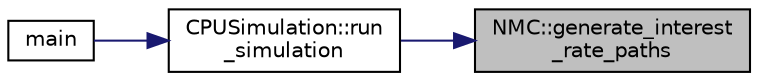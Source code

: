 digraph "NMC::generate_interest_rate_paths"
{
 // LATEX_PDF_SIZE
  edge [fontname="Helvetica",fontsize="10",labelfontname="Helvetica",labelfontsize="10"];
  node [fontname="Helvetica",fontsize="10",shape=record];
  rankdir="RL";
  Node1 [label="NMC::generate_interest\l_rate_paths",height=0.2,width=0.4,color="black", fillcolor="grey75", style="filled", fontcolor="black",tooltip="Generate interrest rate paths."];
  Node1 -> Node2 [dir="back",color="midnightblue",fontsize="10",style="solid"];
  Node2 [label="CPUSimulation::run\l_simulation",height=0.2,width=0.4,color="black", fillcolor="white", style="filled",URL="$namespace_c_p_u_simulation.html#a632c99c15666e72e49c81f8a8e4e26b5",tooltip="Run the simulation on CPU."];
  Node2 -> Node3 [dir="back",color="midnightblue",fontsize="10",style="solid"];
  Node3 [label="main",height=0.2,width=0.4,color="black", fillcolor="white", style="filled",URL="$main_8cpp.html#a0ddf1224851353fc92bfbff6f499fa97",tooltip="Main function."];
}
